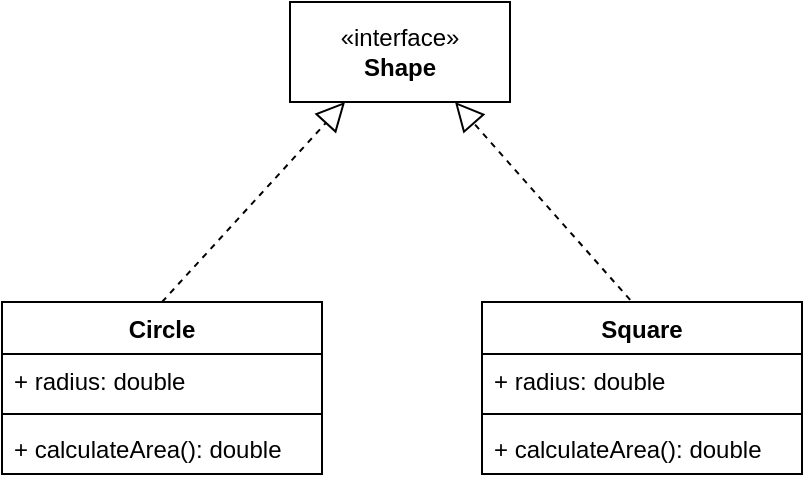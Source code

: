 <mxfile version="28.1.2">
  <diagram id="C5RBs43oDa-KdzZeNtuy" name="Page-1">
    <mxGraphModel dx="872" dy="537" grid="1" gridSize="10" guides="1" tooltips="1" connect="1" arrows="1" fold="1" page="1" pageScale="1" pageWidth="827" pageHeight="1169" math="0" shadow="0">
      <root>
        <mxCell id="WIyWlLk6GJQsqaUBKTNV-0" />
        <mxCell id="WIyWlLk6GJQsqaUBKTNV-1" parent="WIyWlLk6GJQsqaUBKTNV-0" />
        <mxCell id="1I7FXVcTc-B-rOo1INLP-0" value="«interface»&lt;br&gt;&lt;b&gt;Shape&lt;/b&gt;" style="html=1;whiteSpace=wrap;" vertex="1" parent="WIyWlLk6GJQsqaUBKTNV-1">
          <mxGeometry x="304" y="90" width="110" height="50" as="geometry" />
        </mxCell>
        <mxCell id="1I7FXVcTc-B-rOo1INLP-1" value="Circle" style="swimlane;fontStyle=1;align=center;verticalAlign=top;childLayout=stackLayout;horizontal=1;startSize=26;horizontalStack=0;resizeParent=1;resizeParentMax=0;resizeLast=0;collapsible=1;marginBottom=0;whiteSpace=wrap;html=1;" vertex="1" parent="WIyWlLk6GJQsqaUBKTNV-1">
          <mxGeometry x="160" y="240" width="160" height="86" as="geometry" />
        </mxCell>
        <mxCell id="1I7FXVcTc-B-rOo1INLP-2" value="+ radius: double" style="text;strokeColor=none;fillColor=none;align=left;verticalAlign=top;spacingLeft=4;spacingRight=4;overflow=hidden;rotatable=0;points=[[0,0.5],[1,0.5]];portConstraint=eastwest;whiteSpace=wrap;html=1;" vertex="1" parent="1I7FXVcTc-B-rOo1INLP-1">
          <mxGeometry y="26" width="160" height="26" as="geometry" />
        </mxCell>
        <mxCell id="1I7FXVcTc-B-rOo1INLP-3" value="" style="line;strokeWidth=1;fillColor=none;align=left;verticalAlign=middle;spacingTop=-1;spacingLeft=3;spacingRight=3;rotatable=0;labelPosition=right;points=[];portConstraint=eastwest;strokeColor=inherit;" vertex="1" parent="1I7FXVcTc-B-rOo1INLP-1">
          <mxGeometry y="52" width="160" height="8" as="geometry" />
        </mxCell>
        <mxCell id="1I7FXVcTc-B-rOo1INLP-4" value="+ calculateArea(): double" style="text;strokeColor=none;fillColor=none;align=left;verticalAlign=top;spacingLeft=4;spacingRight=4;overflow=hidden;rotatable=0;points=[[0,0.5],[1,0.5]];portConstraint=eastwest;whiteSpace=wrap;html=1;" vertex="1" parent="1I7FXVcTc-B-rOo1INLP-1">
          <mxGeometry y="60" width="160" height="26" as="geometry" />
        </mxCell>
        <mxCell id="1I7FXVcTc-B-rOo1INLP-5" value="Square" style="swimlane;fontStyle=1;align=center;verticalAlign=top;childLayout=stackLayout;horizontal=1;startSize=26;horizontalStack=0;resizeParent=1;resizeParentMax=0;resizeLast=0;collapsible=1;marginBottom=0;whiteSpace=wrap;html=1;" vertex="1" parent="WIyWlLk6GJQsqaUBKTNV-1">
          <mxGeometry x="400" y="240" width="160" height="86" as="geometry" />
        </mxCell>
        <mxCell id="1I7FXVcTc-B-rOo1INLP-6" value="+ radius: double" style="text;strokeColor=none;fillColor=none;align=left;verticalAlign=top;spacingLeft=4;spacingRight=4;overflow=hidden;rotatable=0;points=[[0,0.5],[1,0.5]];portConstraint=eastwest;whiteSpace=wrap;html=1;" vertex="1" parent="1I7FXVcTc-B-rOo1INLP-5">
          <mxGeometry y="26" width="160" height="26" as="geometry" />
        </mxCell>
        <mxCell id="1I7FXVcTc-B-rOo1INLP-7" value="" style="line;strokeWidth=1;fillColor=none;align=left;verticalAlign=middle;spacingTop=-1;spacingLeft=3;spacingRight=3;rotatable=0;labelPosition=right;points=[];portConstraint=eastwest;strokeColor=inherit;" vertex="1" parent="1I7FXVcTc-B-rOo1INLP-5">
          <mxGeometry y="52" width="160" height="8" as="geometry" />
        </mxCell>
        <mxCell id="1I7FXVcTc-B-rOo1INLP-8" value="+ calculateArea(): double" style="text;strokeColor=none;fillColor=none;align=left;verticalAlign=top;spacingLeft=4;spacingRight=4;overflow=hidden;rotatable=0;points=[[0,0.5],[1,0.5]];portConstraint=eastwest;whiteSpace=wrap;html=1;" vertex="1" parent="1I7FXVcTc-B-rOo1INLP-5">
          <mxGeometry y="60" width="160" height="26" as="geometry" />
        </mxCell>
        <mxCell id="1I7FXVcTc-B-rOo1INLP-9" value="" style="endArrow=block;dashed=1;endFill=0;endSize=12;html=1;rounded=0;exitX=0.5;exitY=0;exitDx=0;exitDy=0;entryX=0.25;entryY=1;entryDx=0;entryDy=0;" edge="1" parent="WIyWlLk6GJQsqaUBKTNV-1" source="1I7FXVcTc-B-rOo1INLP-1" target="1I7FXVcTc-B-rOo1INLP-0">
          <mxGeometry width="160" relative="1" as="geometry">
            <mxPoint x="230" y="380" as="sourcePoint" />
            <mxPoint x="390" y="380" as="targetPoint" />
          </mxGeometry>
        </mxCell>
        <mxCell id="1I7FXVcTc-B-rOo1INLP-10" value="" style="endArrow=block;dashed=1;endFill=0;endSize=12;html=1;rounded=0;exitX=0.463;exitY=-0.012;exitDx=0;exitDy=0;entryX=0.75;entryY=1;entryDx=0;entryDy=0;exitPerimeter=0;" edge="1" parent="WIyWlLk6GJQsqaUBKTNV-1" source="1I7FXVcTc-B-rOo1INLP-5" target="1I7FXVcTc-B-rOo1INLP-0">
          <mxGeometry width="160" relative="1" as="geometry">
            <mxPoint x="290" y="270" as="sourcePoint" />
            <mxPoint x="358" y="170" as="targetPoint" />
          </mxGeometry>
        </mxCell>
      </root>
    </mxGraphModel>
  </diagram>
</mxfile>
